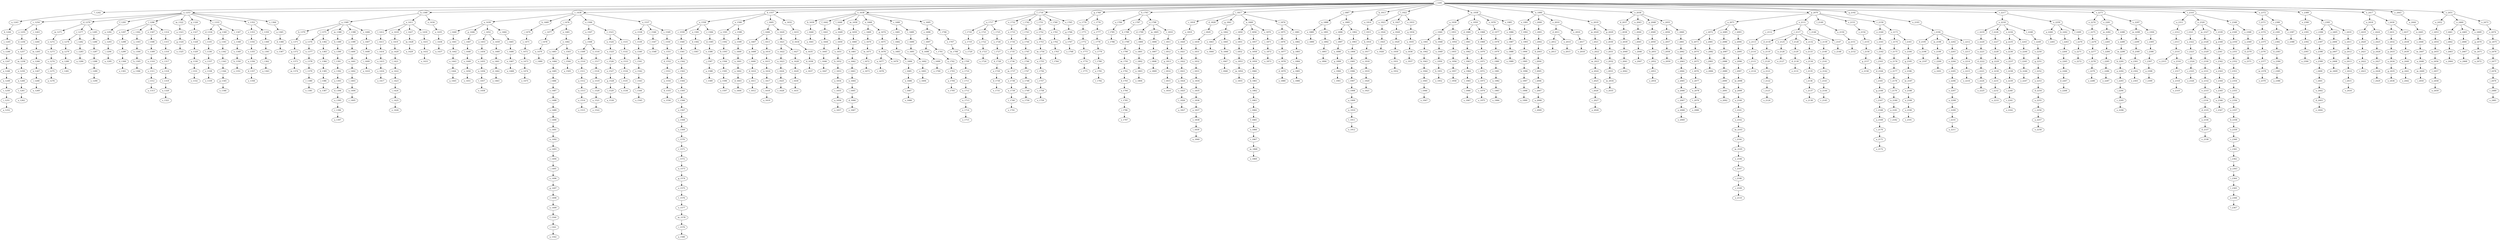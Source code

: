 digraph ArvoreGramatical {
"/_1241";
"/_1241" -> "?_1242";
	"?_1242";
	"?_1242" -> "a_1243";
		"a_1243";
		"a_1243" -> "b_1244";
			"b_1244";
			"b_1244" -> "s_1245";
				"s_1245";
				"s_1245" -> "o_1246";
					"o_1246";
					"o_1246" -> "n_1247";
						"n_1247";
						"n_1247" -> "a_1248";
							"a_1248";
							"a_1248" -> "n_1249";
								"n_1249";
								"n_1249" -> "c_1250";
									"c_1250";
									"c_1250" -> "i_1251";
										"i_1251";
										"i_1251" -> "a_1252";
											"a_1252";
"/_1241" -> "a_1253";
	"a_1253";
	"a_1253" -> "c_1254";
		"c_1254";
		"c_1254" -> "o_1255";
			"o_1255";
			"o_1255" -> "d_1256";
				"d_1256";
				"d_1256" -> "a_1257";
					"a_1257";
					"a_1257" -> "m_1258";
						"m_1258";
						"m_1258" -> "e_1259";
							"e_1259";
							"e_1259" -> "n_1260";
								"n_1260";
								"n_1260" -> "t_1261";
									"t_1261";
									"t_1261" -> "o_1262";
										"o_1262";
		"c_1254" -> "r_1263";
			"r_1263";
			"r_1263" -> "i_1264";
				"i_1264";
				"i_1264" -> "m_1265";
					"m_1265";
					"m_1265" -> "o_1266";
						"o_1266";
						"o_1266" -> "n_1267";
							"n_1267";
							"n_1267" -> "i_1268";
								"i_1268";
								"i_1268" -> "a_1269";
									"a_1269";
	"a_1253" -> "d_1270";
		"d_1270";
		"d_1270" -> "m_1271";
			"m_1271";
			"m_1271" -> "o_1272";
				"o_1272";
				"o_1272" -> "e_1273";
					"e_1273";
					"e_1273" -> "s_1274";
						"s_1274";
						"s_1274" -> "t_1275";
							"t_1275";
							"t_1275" -> "a_1276";
								"a_1276";
		"d_1270" -> "r_1277";
			"r_1277";
			"r_1277" -> "e_1278";
				"e_1278";
				"e_1278" -> "g_1279";
					"g_1279";
					"g_1279" -> "a_1280";
						"a_1280";
						"a_1280" -> "r_1281";
							"r_1281";
			"r_1277" -> "i_1282";
				"i_1282";
				"i_1282" -> "c_1283";
					"c_1283";
					"c_1283" -> "a_1284";
						"a_1284";
		"d_1270" -> "s_1285";
			"s_1285";
			"s_1285" -> "t_1286";
				"t_1286";
				"t_1286" -> "r_1287";
					"r_1287";
					"r_1287" -> "i_1288";
						"i_1288";
						"i_1288" -> "t_1289";
							"t_1289";
							"t_1289" -> "o_1290";
								"o_1290";
	"a_1253" -> "f_1291";
		"f_1291";
		"f_1291" -> "a_1292";
			"a_1292";
			"a_1292" -> "s_1293";
				"s_1293";
				"s_1293" -> "i_1294";
					"i_1294";
					"i_1294" -> "a_1295";
						"a_1295";
	"a_1253" -> "l_1296";
		"l_1296";
		"l_1296" -> "a_1297";
			"a_1297";
			"a_1297" -> "r_1298";
				"r_1298";
				"r_1298" -> "i_1299";
					"i_1299";
					"i_1299" -> "d_1300";
						"d_1300";
						"d_1300" -> "o_1301";
							"o_1301";
		"l_1296" -> "c_1302";
			"c_1302";
			"c_1302" -> "u_1303";
				"u_1303";
				"u_1303" -> "n_1304";
					"n_1304";
					"n_1304" -> "h_1305";
						"h_1305";
						"h_1305" -> "a_1306";
							"a_1306";
		"l_1296" -> "e_1307";
			"e_1307";
			"e_1307" -> "i_1308";
				"i_1308";
				"i_1308" -> "v_1309";
					"v_1309";
					"v_1309" -> "o_1310";
						"o_1310";
						"o_1310" -> "s_1311";
							"s_1311";
							"s_1311" -> "i_1312";
								"i_1312";
								"i_1312" -> "a_1313";
									"a_1313";
		"l_1296" -> "v_1314";
			"v_1314";
			"v_1314" -> "i_1315";
				"i_1315";
				"i_1315" -> "s_1316";
					"s_1316";
					"s_1316" -> "s_1317";
						"s_1317";
						"s_1317" -> "a_1318";
							"a_1318";
							"a_1318" -> "r_1319";
								"r_1319";
								"r_1319" -> "a_1320";
									"a_1320";
									"a_1320" -> "s_1321";
										"s_1321";
	"a_1253" -> "m_1322";
		"m_1322";
		"m_1322" -> "a_1323";
			"a_1323";
			"a_1323" -> "g_1324";
				"g_1324";
				"g_1324" -> "o_1325";
					"o_1325";
	"a_1253" -> "p_1326";
		"p_1326";
		"p_1326" -> "a_1327";
			"a_1327";
			"a_1327" -> "n_1328";
				"n_1328";
				"n_1328" -> "a_1329";
					"a_1329";
					"a_1329" -> "g_1330";
						"g_1330";
						"g_1330" -> "i_1331";
							"i_1331";
							"i_1331" -> "o_1332";
								"o_1332";
	"a_1253" -> "r_1333";
		"r_1333";
		"r_1333" -> "d_1334";
			"d_1334";
			"d_1334" -> "i_1335";
				"i_1335";
				"i_1335" -> "l_1336";
					"l_1336";
					"l_1336" -> "o_1337";
						"o_1337";
						"o_1337" -> "s_1338";
							"s_1338";
							"s_1338" -> "o_1339";
								"o_1339";
		"r_1333" -> "q_1340";
			"q_1340";
			"q_1340" -> "u_1341";
				"u_1341";
				"u_1341" -> "e_1342";
					"e_1342";
					"e_1342" -> "t_1343";
						"t_1343";
						"t_1343" -> "i_1344";
							"i_1344";
							"i_1344" -> "p_1345";
								"p_1345";
								"p_1345" -> "o_1346";
									"o_1346";
		"r_1333" -> "r_1347";
			"r_1347";
			"r_1347" -> "o_1348";
				"o_1348";
				"o_1348" -> "u_1349";
					"u_1349";
					"u_1349" -> "b_1350";
						"b_1350";
						"b_1350" -> "o_1351";
							"o_1351";
	"a_1253" -> "s_1352";
		"s_1352";
		"s_1352" -> "s_1353";
			"s_1353";
			"s_1353" -> "i_1354";
				"i_1354";
				"i_1354" -> "s_1355";
					"s_1355";
					"s_1355" -> "a_1356";
						"a_1356";
						"a_1356" -> "d_1357";
							"d_1357";
							"d_1357" -> "o_1358";
								"o_1358";
		"s_1352" -> "t_1359";
			"t_1359";
			"t_1359" -> "e_1360";
				"e_1360";
				"e_1360" -> "n_1361";
					"n_1361";
					"n_1361" -> "i_1362";
						"i_1362";
						"i_1362" -> "a_1363";
							"a_1363";
	"a_1253" -> "z_1364";
		"z_1364";
		"z_1364" -> "a_1365";
			"a_1365";
			"a_1365" -> "d_1366";
				"d_1366";
				"d_1366" -> "o_1367";
					"o_1367";
"/_1241" -> "b_1368";
	"b_1368";
	"b_1368" -> "a_1369";
		"a_1369";
		"a_1369" -> "b_1370";
			"b_1370";
			"b_1370" -> "u_1371";
				"u_1371";
				"u_1371" -> "g_1372";
					"g_1372";
					"g_1372" -> "e_1373";
						"e_1373";
						"e_1373" -> "m_1374";
							"m_1374";
		"a_1369" -> "l_1375";
			"l_1375";
			"l_1375" -> "a_1376";
				"a_1376";
				"a_1376" -> "u_1377";
					"u_1377";
					"u_1377" -> "s_1378";
						"s_1378";
						"s_1378" -> "t_1379";
							"t_1379";
							"t_1379" -> "r_1380";
								"r_1380";
								"r_1380" -> "e_1381";
									"e_1381";
			"l_1375" -> "b_1382";
				"b_1382";
				"b_1382" -> "u_1383";
					"u_1383";
					"u_1383" -> "r_1384";
						"r_1384";
						"r_1384" -> "d_1385";
							"d_1385";
							"d_1385" -> "i_1386";
								"i_1386";
								"i_1386" -> "a_1387";
									"a_1387";
		"a_1369" -> "m_1388";
			"m_1388";
			"m_1388" -> "b_1389";
				"b_1389";
				"b_1389" -> "a_1390";
					"a_1390";
					"a_1390" -> "l_1391";
						"l_1391";
						"l_1391" -> "e_1392";
							"e_1392";
							"e_1392" -> "a_1393";
								"a_1393";
								"a_1393" -> "d_1394";
									"d_1394";
									"d_1394" -> "u_1395";
										"u_1395";
										"u_1395" -> "r_1396";
											"r_1396";
											"r_1396" -> "a_1397";
												"a_1397";
		"a_1369" -> "r_1398";
			"r_1398";
			"r_1398" -> "a_1399";
				"a_1399";
				"a_1399" -> "f_1400";
					"f_1400";
					"f_1400" -> "u_1401";
						"u_1401";
						"u_1401" -> "s_1402";
							"s_1402";
							"s_1402" -> "t_1403";
								"t_1403";
								"t_1403" -> "a_1404";
									"a_1404";
									"a_1404" -> "r_1405";
										"r_1405";
		"a_1369" -> "z_1406";
			"z_1406";
			"z_1406" -> "o_1407";
				"o_1407";
				"o_1407" -> "f_1408";
					"f_1408";
					"f_1408" -> "i_1409";
						"i_1409";
						"i_1409" -> "a_1410";
							"a_1410";
	"b_1368" -> "e_1411";
		"e_1411";
		"e_1411" -> "l_1412";
			"l_1412";
			"l_1412" -> "i_1413";
				"i_1413";
				"i_1413" -> "c_1414";
					"c_1414";
					"c_1414" -> "o_1415";
						"o_1415";
						"o_1415" -> "s_1416";
							"s_1416";
							"s_1416" -> "o_1417";
								"o_1417";
		"e_1411" -> "n_1418";
			"n_1418";
			"n_1418" -> "e_1419";
				"e_1419";
				"e_1419" -> "p_1420";
					"p_1420";
					"p_1420" -> "l_1421";
						"l_1421";
						"l_1421" -> "a_1422";
							"a_1422";
							"a_1422" -> "c_1423";
								"c_1423";
								"c_1423" -> "i_1424";
									"i_1424";
									"i_1424" -> "t_1425";
										"t_1425";
										"t_1425" -> "o_1426";
											"o_1426";
		"e_1411" -> "r_1427";
			"r_1427";
			"r_1427" -> "m_1428";
				"m_1428";
				"m_1428" -> "a_1429";
					"a_1429";
		"e_1411" -> "s_1430";
			"s_1430";
			"s_1430" -> "u_1431";
				"u_1431";
				"u_1431" -> "g_1432";
					"g_1432";
					"g_1432" -> "o_1433";
						"o_1433";
	"b_1368" -> "o_1434";
		"o_1434";
		"o_1434" -> "u_1435";
			"u_1435";
			"u_1435" -> "c_1436";
				"c_1436";
				"c_1436" -> "a_1437";
					"a_1437";
"/_1241" -> "c_1438";
	"c_1438";
	"c_1438" -> "a_1439";
		"a_1439";
		"a_1439" -> "i_1440";
			"i_1440";
			"i_1440" -> "a_1441";
				"a_1441";
				"a_1441" -> "d_1442";
					"d_1442";
					"d_1442" -> "e_1443";
						"e_1443";
						"e_1443" -> "l_1444";
							"l_1444";
							"l_1444" -> "a_1445";
								"a_1445";
		"a_1439" -> "p_1446";
			"p_1446";
			"p_1446" -> "c_1447";
				"c_1447";
				"c_1447" -> "i_1448";
					"i_1448";
					"i_1448" -> "o_1449";
						"o_1449";
						"o_1449" -> "s_1450";
							"s_1450";
							"s_1450" -> "o_1451";
								"o_1451";
		"a_1439" -> "r_1452";
			"r_1452";
			"r_1452" -> "a_1453";
				"a_1453";
				"a_1453" -> "c_1454";
					"c_1454";
					"c_1454" -> "e_1455";
						"e_1455";
						"e_1455" -> "n_1456";
							"n_1456";
							"n_1456" -> "t_1457";
								"t_1457";
								"t_1457" -> "e_1458";
									"e_1458";
			"r_1452" -> "e_1459";
				"e_1459";
				"e_1459" -> "n_1460";
					"n_1460";
					"n_1460" -> "a_1461";
						"a_1461";
						"a_1461" -> "d_1462";
							"d_1462";
							"d_1462" -> "o_1463";
								"o_1463";
		"a_1439" -> "s_1464";
			"s_1464";
			"s_1464" -> "i_1465";
				"i_1465";
				"i_1465" -> "t_1466";
					"t_1466";
					"t_1466" -> "e_1467";
						"e_1467";
						"e_1467" -> "u_1468";
							"u_1468";
	"c_1438" -> "h_1469";
		"h_1469";
		"h_1469" -> "i_1470";
			"i_1470";
			"i_1470" -> "s_1471";
				"s_1471";
				"s_1471" -> "t_1472";
					"t_1472";
					"t_1472" -> "o_1473";
						"o_1473";
						"o_1473" -> "s_1474";
							"s_1474";
							"s_1474" -> "o_1475";
								"o_1475";
	"c_1438" -> "i_1476";
		"i_1476";
		"i_1476" -> "c_1477";
			"c_1477";
			"c_1477" -> "i_1478";
				"i_1478";
				"i_1478" -> "a_1479";
					"a_1479";
					"a_1479" -> "r_1480";
						"r_1480";
		"i_1476" -> "n_1481";
			"n_1481";
			"n_1481" -> "e_1482";
				"e_1482";
				"e_1482" -> "a_1483";
					"a_1483";
					"a_1483" -> "n_1484";
						"n_1484";
						"n_1484" -> "g_1485";
							"g_1485";
							"g_1485" -> "i_1486";
								"i_1486";
								"i_1486" -> "o_1487";
									"o_1487";
									"o_1487" -> "c_1488";
										"c_1488";
										"c_1488" -> "o_1489";
											"o_1489";
											"o_1489" -> "r_1490";
												"r_1490";
												"r_1490" -> "o_1491";
													"o_1491";
													"o_1491" -> "n_1492";
														"n_1492";
														"n_1492" -> "a_1493";
															"a_1493";
															"a_1493" -> "r_1494";
																"r_1494";
																"r_1494" -> "i_1495";
																	"i_1495";
																	"i_1495" -> "o_1496";
																		"o_1496";
																		"o_1496" -> "g_1497";
																			"g_1497";
																			"g_1497" -> "r_1498";
																				"r_1498";
																				"r_1498" -> "a_1499";
																					"a_1499";
																					"a_1499" -> "f_1500";
																						"f_1500";
																						"f_1500" -> "i_1501";
																							"i_1501";
																							"i_1501" -> "a_1502";
																								"a_1502";
				"e_1482" -> "s_1503";
					"s_1503";
					"s_1503" -> "i_1504";
						"i_1504";
						"i_1504" -> "a_1505";
							"a_1505";
	"c_1438" -> "o_1506";
		"o_1506";
		"o_1506" -> "n_1507";
			"n_1507";
			"n_1507" -> "s_1508";
				"s_1508";
				"s_1508" -> "e_1509";
					"e_1509";
					"e_1509" -> "n_1510";
						"n_1510";
						"n_1510" -> "t_1511";
							"t_1511";
							"t_1511" -> "a_1512";
								"a_1512";
								"a_1512" -> "n_1513";
									"n_1513";
									"n_1513" -> "e_1514";
										"e_1514";
										"e_1514" -> "o_1515";
											"o_1515";
				"s_1508" -> "o_1516";
					"o_1516";
					"o_1516" -> "c_1517";
						"c_1517";
						"c_1517" -> "i_1518";
							"i_1518";
							"i_1518" -> "a_1519";
								"a_1519";
								"a_1519" -> "c_1520";
									"c_1520";
									"c_1520" -> "a_1521";
										"a_1521";
										"a_1521" -> "o_1522";
											"o_1522";
		"o_1506" -> "r_1523";
			"r_1523";
			"r_1523" -> "n_1524";
				"n_1524";
				"n_1524" -> "u_1525";
					"u_1525";
					"u_1525" -> "c_1526";
						"c_1526";
						"c_1526" -> "o_1527";
							"o_1527";
							"o_1527" -> "p_1528";
								"p_1528";
								"p_1528" -> "i_1529";
									"i_1529";
									"i_1529" -> "a_1530";
										"a_1530";
			"r_1523" -> "o_1531";
				"o_1531";
				"o_1531" -> "l_1532";
					"l_1532";
					"l_1532" -> "a_1533";
						"a_1533";
						"a_1533" -> "r_1534";
							"r_1534";
							"r_1534" -> "i_1535";
								"i_1535";
								"i_1535" -> "o_1536";
									"o_1536";
	"c_1438" -> "u_1537";
		"u_1537";
		"u_1537" -> "n_1538";
			"n_1538";
			"n_1538" -> "t_1539";
				"t_1539";
				"t_1539" -> "a_1540";
					"a_1540";
					"a_1540" -> "t_1541";
						"t_1541";
						"t_1541" -> "o_1542";
							"o_1542";
							"o_1542" -> "r_1543";
								"r_1543";
								"r_1543" -> "i_1544";
									"i_1544";
									"i_1544" -> "o_1545";
										"o_1545";
		"u_1537" -> "r_1546";
			"r_1546";
			"r_1546" -> "r_1547";
				"r_1547";
				"r_1547" -> "a_1548";
					"a_1548";
		"u_1537" -> "s_1549";
			"s_1549";
			"s_1549" -> "t_1550";
				"t_1550";
				"t_1550" -> "o_1551";
					"o_1551";
					"o_1551" -> "d_1552";
						"d_1552";
						"d_1552" -> "i_1553";
							"i_1553";
							"i_1553" -> "a_1554";
								"a_1554";
								"a_1554" -> "d_1555";
									"d_1555";
									"d_1555" -> "o_1556";
										"o_1556";
"/_1241" -> "d_1557";
	"d_1557";
	"d_1557" -> "a_1558";
		"a_1558";
		"a_1558" -> "c_1559";
			"c_1559";
			"c_1559" -> "r_1560";
				"r_1560";
				"r_1560" -> "i_1561";
					"i_1561";
					"i_1561" -> "o_1562";
						"o_1562";
						"o_1562" -> "c_1563";
							"c_1563";
							"c_1563" -> "i_1564";
								"i_1564";
								"i_1564" -> "s_1565";
									"s_1565";
									"s_1565" -> "t_1566";
										"t_1566";
										"t_1566" -> "o_1567";
											"o_1567";
											"o_1567" -> "s_1568";
												"s_1568";
												"s_1568" -> "s_1569";
													"s_1569";
													"s_1569" -> "i_1570";
														"i_1570";
														"i_1570" -> "r_1571";
															"r_1571";
															"r_1571" -> "i_1572";
																"i_1572";
																"i_1572" -> "n_1573";
																	"n_1573";
																	"n_1573" -> "g_1574";
																		"g_1574";
																		"g_1574" -> "o_1575";
																			"o_1575";
																			"o_1575" -> "t_1576";
																				"t_1576";
																				"t_1576" -> "o_1577";
																					"o_1577";
																					"o_1577" -> "m_1578";
																						"m_1578";
																						"m_1578" -> "i_1579";
																							"i_1579";
																							"i_1579" -> "a_1580";
																								"a_1580";
		"a_1558" -> "n_1581";
			"n_1581";
			"n_1581" -> "d_1582";
				"d_1582";
				"d_1582" -> "i_1583";
					"i_1583";
		"a_1558" -> "r_1584";
			"r_1584";
			"r_1584" -> "d_1585";
				"d_1585";
				"d_1585" -> "e_1586";
					"e_1586";
					"e_1586" -> "j_1587";
						"j_1587";
						"j_1587" -> "a_1588";
							"a_1588";
							"a_1588" -> "r_1589";
								"r_1589";
	"d_1557" -> "e_1590";
		"e_1590";
		"e_1590" -> "a_1591";
			"a_1591";
			"a_1591" -> "l_1592";
				"l_1592";
				"l_1592" -> "b_1593";
					"b_1593";
					"b_1593" -> "a_1594";
						"a_1594";
						"a_1594" -> "c_1595";
							"c_1595";
							"c_1595" -> "a_1596";
								"a_1596";
								"a_1596" -> "o_1597";
									"o_1597";
		"e_1590" -> "s_1598";
			"s_1598";
			"s_1598" -> "a_1599";
				"a_1599";
				"a_1599" -> "s_1600";
					"s_1600";
					"s_1600" -> "n_1601";
						"n_1601";
						"n_1601" -> "a_1602";
							"a_1602";
							"a_1602" -> "d_1603";
								"d_1603";
								"d_1603" -> "o_1604";
									"o_1604";
	"d_1557" -> "i_1605";
		"i_1605";
		"i_1605" -> "l_1606";
			"l_1606";
			"l_1606" -> "a_1607";
				"a_1607";
				"a_1607" -> "p_1608";
					"p_1608";
					"p_1608" -> "i_1609";
						"i_1609";
						"i_1609" -> "d_1610";
							"d_1610";
							"d_1610" -> "a_1611";
								"a_1611";
								"a_1611" -> "r_1612";
									"r_1612";
			"l_1606" -> "i_1613";
				"i_1613";
				"i_1613" -> "g_1614";
					"g_1614";
					"g_1614" -> "e_1615";
						"e_1615";
						"e_1615" -> "n_1616";
							"n_1616";
							"n_1616" -> "c_1617";
								"c_1617";
								"c_1617" -> "i_1618";
									"i_1618";
									"i_1618" -> "a_1619";
										"a_1619";
		"i_1605" -> "s_1620";
			"s_1620";
			"s_1620" -> "s_1621";
				"s_1621";
				"s_1621" -> "e_1622";
					"e_1622";
					"e_1622" -> "n_1623";
						"n_1623";
						"n_1623" -> "t_1624";
							"t_1624";
							"t_1624" -> "i_1625";
								"i_1625";
								"i_1625" -> "r_1626";
									"r_1626";
				"s_1621" -> "i_1627";
					"i_1627";
					"i_1627" -> "n_1628";
						"n_1628";
						"n_1628" -> "t_1629";
							"t_1629";
							"t_1629" -> "i_1630";
								"i_1630";
								"i_1630" -> "r_1631";
									"r_1631";
	"d_1557" -> "u_1632";
		"u_1632";
		"u_1632" -> "i_1633";
			"i_1633";
			"i_1633" -> "d_1634";
				"d_1634";
				"d_1634" -> "a_1635";
					"a_1635";
					"a_1635" -> "d_1636";
						"d_1636";
						"d_1636" -> "e_1637";
							"e_1637";
"/_1241" -> "e_1638";
	"e_1638";
	"e_1638" -> "b_1639";
		"b_1639";
		"b_1639" -> "i_1640";
			"i_1640";
			"i_1640" -> "a_1641";
				"a_1641";
	"e_1638" -> "f_1642";
		"f_1642";
		"f_1642" -> "l_1643";
			"l_1643";
			"l_1643" -> "u_1644";
				"u_1644";
				"u_1644" -> "v_1645";
					"v_1645";
					"v_1645" -> "i_1646";
						"i_1646";
						"i_1646" -> "o_1647";
							"o_1647";
	"e_1638" -> "l_1648";
		"l_1648";
		"l_1648" -> "u_1649";
			"u_1649";
			"u_1649" -> "c_1650";
				"c_1650";
				"c_1650" -> "u_1651";
					"u_1651";
					"u_1651" -> "b_1652";
						"b_1652";
						"b_1652" -> "r_1653";
							"r_1653";
							"r_1653" -> "a_1654";
								"a_1654";
								"a_1654" -> "c_1655";
									"c_1655";
									"c_1655" -> "a_1656";
										"a_1656";
										"a_1656" -> "o_1657";
											"o_1657";
	"e_1638" -> "m_1658";
		"m_1658";
		"m_1658" -> "p_1659";
			"p_1659";
			"p_1659" -> "e_1660";
				"e_1660";
				"e_1660" -> "d_1661";
					"d_1661";
					"d_1661" -> "e_1662";
						"e_1662";
						"e_1662" -> "r_1663";
							"r_1663";
							"r_1663" -> "n_1664";
								"n_1664";
								"n_1664" -> "i_1665";
									"i_1665";
									"i_1665" -> "d_1666";
										"d_1666";
										"d_1666" -> "o_1667";
											"o_1667";
	"e_1638" -> "n_1668";
		"n_1668";
		"n_1668" -> "c_1669";
			"c_1669";
			"c_1669" -> "o_1670";
				"o_1670";
				"o_1670" -> "m_1671";
					"m_1671";
					"m_1671" -> "i_1672";
						"i_1672";
						"i_1672" -> "o_1673";
							"o_1673";
		"n_1668" -> "g_1674";
			"g_1674";
			"g_1674" -> "o_1675";
				"o_1675";
				"o_1675" -> "d_1676";
					"d_1676";
					"d_1676" -> "a_1677";
						"a_1677";
						"a_1677" -> "r_1678";
							"r_1678";
					"d_1676" -> "o_1679";
						"o_1679";
	"e_1638" -> "s_1680";
		"s_1680";
		"s_1680" -> "c_1681";
			"c_1681";
			"c_1681" -> "r_1682";
				"r_1682";
				"r_1682" -> "u_1683";
					"u_1683";
					"u_1683" -> "t_1684";
						"t_1684";
						"t_1684" -> "i_1685";
							"i_1685";
							"i_1685" -> "n_1686";
								"n_1686";
								"n_1686" -> "i_1687";
									"i_1687";
									"i_1687" -> "o_1688";
										"o_1688";
		"s_1680" -> "t_1689";
			"t_1689";
			"t_1689" -> "r_1690";
				"r_1690";
				"r_1690" -> "e_1691";
					"e_1691";
					"e_1691" -> "n_1692";
						"n_1692";
						"n_1692" -> "u_1693";
							"u_1693";
							"u_1693" -> "o_1694";
								"o_1694";
	"e_1638" -> "x_1695";
		"x_1695";
		"x_1695" -> "o_1696";
			"o_1696";
			"o_1696" -> "r_1697";
				"r_1697";
				"r_1697" -> "d_1698";
					"d_1698";
					"d_1698" -> "i_1699";
						"i_1699";
						"i_1699" -> "o_1700";
							"o_1700";
				"r_1697" -> "t_1701";
					"t_1701";
					"t_1701" -> "a_1702";
						"a_1702";
						"a_1702" -> "c_1703";
							"c_1703";
							"c_1703" -> "a_1704";
								"a_1704";
								"a_1704" -> "o_1705";
									"o_1705";
		"x_1695" -> "t_1706";
			"t_1706";
			"t_1706" -> "e_1707";
				"e_1707";
				"e_1707" -> "m_1708";
					"m_1708";
					"m_1708" -> "p_1709";
						"p_1709";
						"p_1709" -> "o_1710";
							"o_1710";
							"o_1710" -> "r_1711";
								"r_1711";
								"r_1711" -> "a_1712";
									"a_1712";
									"a_1712" -> "n_1713";
										"n_1713";
										"n_1713" -> "e_1714";
											"e_1714";
											"e_1714" -> "o_1715";
												"o_1715";
"/_1241" -> "f_1716";
	"f_1716";
	"f_1716" -> "a_1717";
		"a_1717";
		"a_1717" -> "l_1718";
			"l_1718";
			"l_1718" -> "a_1719";
				"a_1719";
				"a_1719" -> "z_1720";
					"z_1720";
		"a_1717" -> "n_1721";
			"n_1721";
			"n_1721" -> "a_1722";
				"a_1722";
				"a_1722" -> "d_1723";
					"d_1723";
					"d_1723" -> "o_1724";
						"o_1724";
		"a_1717" -> "t_1725";
			"t_1725";
			"t_1725" -> "u_1726";
				"u_1726";
				"u_1726" -> "i_1727";
					"i_1727";
					"i_1727" -> "d_1728";
						"d_1728";
						"d_1728" -> "a_1729";
							"a_1729";
							"a_1729" -> "d_1730";
								"d_1730";
								"d_1730" -> "e_1731";
									"e_1731";
	"f_1716" -> "e_1732";
		"e_1732";
		"e_1732" -> "n_1733";
			"n_1733";
			"n_1733" -> "e_1734";
				"e_1734";
				"e_1734" -> "c_1735";
					"c_1735";
					"c_1735" -> "i_1736";
						"i_1736";
						"i_1736" -> "m_1737";
							"m_1737";
							"m_1737" -> "e_1738";
								"e_1738";
								"e_1738" -> "n_1739";
									"n_1739";
									"n_1739" -> "t_1740";
										"t_1740";
										"t_1740" -> "o_1741";
											"o_1741";
	"f_1716" -> "i_1742";
		"i_1742";
		"i_1742" -> "l_1743";
			"l_1743";
			"l_1743" -> "a_1744";
				"a_1744";
				"a_1744" -> "u_1745";
					"u_1745";
					"u_1745" -> "c_1746";
						"c_1746";
						"c_1746" -> "i_1747";
							"i_1747";
							"i_1747" -> "o_1748";
								"o_1748";
								"o_1748" -> "s_1749";
									"s_1749";
									"s_1749" -> "o_1750";
										"o_1750";
	"f_1716" -> "l_1751";
		"l_1751";
		"l_1751" -> "e_1752";
			"e_1752";
			"e_1752" -> "u_1753";
				"u_1753";
				"u_1753" -> "m_1754";
					"m_1754";
					"m_1754" -> "a_1755";
						"a_1755";
						"a_1755" -> "t_1756";
							"t_1756";
							"t_1756" -> "i_1757";
								"i_1757";
								"i_1757" -> "c_1758";
									"c_1758";
									"c_1758" -> "o_1759";
										"o_1759";
	"f_1716" -> "r_1760";
		"r_1760";
		"r_1760" -> "u_1761";
			"u_1761";
			"u_1761" -> "g_1762";
				"g_1762";
				"g_1762" -> "a_1763";
					"a_1763";
					"a_1763" -> "l_1764";
						"l_1764";
	"f_1716" -> "u_1765";
		"u_1765";
		"u_1765" -> "g_1766";
			"g_1766";
			"g_1766" -> "a_1767";
				"a_1767";
				"a_1767" -> "z_1768";
					"z_1768";
"/_1241" -> "g_1769";
	"g_1769";
	"g_1769" -> "o_1770";
		"o_1770";
		"o_1770" -> "r_1771";
			"r_1771";
			"r_1771" -> "j_1772";
				"j_1772";
				"j_1772" -> "e_1773";
					"e_1773";
					"e_1773" -> "a_1774";
						"a_1774";
						"a_1774" -> "r_1775";
							"r_1775";
	"g_1769" -> "r_1776";
		"r_1776";
		"r_1776" -> "a_1777";
			"a_1777";
			"a_1777" -> "c_1778";
				"c_1778";
				"c_1778" -> "o_1779";
					"o_1779";
					"o_1779" -> "l_1780";
						"l_1780";
						"l_1780" -> "a_1781";
							"a_1781";
							"a_1781" -> "r_1782";
								"r_1782";
"/_1241" -> "h_1783";
	"h_1783";
	"h_1783" -> "a_1784";
		"a_1784";
		"a_1784" -> "l_1785";
			"l_1785";
			"l_1785" -> "o_1786";
				"o_1786";
	"h_1783" -> "e_1787";
		"e_1787";
		"e_1787" -> "b_1788";
			"b_1788";
			"b_1788" -> "d_1789";
				"d_1789";
				"d_1789" -> "o_1790";
					"o_1790";
					"o_1790" -> "m_1791";
						"m_1791";
						"m_1791" -> "a_1792";
							"a_1792";
							"a_1792" -> "d_1793";
								"d_1793";
								"d_1793" -> "a_1794";
									"a_1794";
									"a_1794" -> "r_1795";
										"r_1795";
										"r_1795" -> "i_1796";
											"i_1796";
											"i_1796" -> "o_1797";
												"o_1797";
	"h_1783" -> "o_1798";
		"o_1798";
		"o_1798" -> "d_1799";
			"d_1799";
			"d_1799" -> "i_1800";
				"i_1800";
				"i_1800" -> "e_1801";
					"e_1801";
					"e_1801" -> "r_1802";
						"r_1802";
						"r_1802" -> "n_1803";
							"n_1803";
							"n_1803" -> "o_1804";
								"o_1804";
		"o_1798" -> "m_1805";
			"m_1805";
			"m_1805" -> "i_1806";
				"i_1806";
				"i_1806" -> "z_1807";
					"z_1807";
					"z_1807" -> "i_1808";
						"i_1808";
						"i_1808" -> "o_1809";
							"o_1809";
		"o_1798" -> "r_1810";
			"r_1810";
			"r_1810" -> "r_1811";
				"r_1811";
				"r_1811" -> "i_1812";
					"i_1812";
					"i_1812" -> "p_1813";
						"p_1813";
						"p_1813" -> "i_1814";
							"i_1814";
							"i_1814" -> "l_1815";
								"l_1815";
								"l_1815" -> "o_1816";
									"o_1816";
"/_1241" -> "i_1817";
	"i_1817";
	"i_1817" -> "c_1818";
		"c_1818";
		"c_1818" -> "o_1819";
			"o_1819";
			"o_1819" -> "n_1820";
				"n_1820";
				"n_1820" -> "o_1821";
					"o_1821";
					"o_1821" -> "c_1822";
						"c_1822";
						"c_1822" -> "l_1823";
							"l_1823";
							"l_1823" -> "a_1824";
								"a_1824";
								"a_1824" -> "s_1825";
									"s_1825";
									"s_1825" -> "t_1826";
										"t_1826";
										"t_1826" -> "a_1827";
											"a_1827";
	"i_1817" -> "d_1828";
		"d_1828";
		"d_1828" -> "i_1829";
			"i_1829";
			"i_1829" -> "o_1830";
				"o_1830";
				"o_1830" -> "s_1831";
					"s_1831";
					"s_1831" -> "s_1832";
						"s_1832";
						"s_1832" -> "i_1833";
							"i_1833";
							"i_1833" -> "n_1834";
								"n_1834";
								"n_1834" -> "c_1835";
									"c_1835";
									"c_1835" -> "r_1836";
										"r_1836";
										"r_1836" -> "a_1837";
											"a_1837";
											"a_1837" -> "s_1838";
												"s_1838";
												"s_1838" -> "i_1839";
													"i_1839";
													"i_1839" -> "a_1840";
														"a_1840";
	"i_1817" -> "g_1841";
		"g_1841";
		"g_1841" -> "n_1842";
			"n_1842";
			"n_1842" -> "e_1843";
				"e_1843";
				"e_1843" -> "o_1844";
					"o_1844";
			"n_1842" -> "o_1845";
				"o_1845";
				"o_1845" -> "b_1846";
					"b_1846";
					"b_1846" -> "i_1847";
						"i_1847";
						"i_1847" -> "l_1848";
							"l_1848";
	"i_1817" -> "n_1849";
		"n_1849";
		"n_1849" -> "c_1850";
			"c_1850";
			"c_1850" -> "o_1851";
				"o_1851";
				"o_1851" -> "l_1852";
					"l_1852";
					"l_1852" -> "u_1853";
						"u_1853";
						"u_1853" -> "m_1854";
							"m_1854";
							"m_1854" -> "e_1855";
								"e_1855";
		"n_1849" -> "f_1856";
			"f_1856";
			"f_1856" -> "u_1857";
				"u_1857";
				"u_1857" -> "n_1858";
					"n_1858";
					"n_1858" -> "d_1859";
						"d_1859";
						"d_1859" -> "i_1860";
							"i_1860";
							"i_1860" -> "b_1861";
								"b_1861";
								"b_1861" -> "u_1862";
									"u_1862";
									"u_1862" -> "l_1863";
										"l_1863";
										"l_1863" -> "i_1864";
											"i_1864";
											"i_1864" -> "f_1865";
												"f_1865";
												"f_1865" -> "o_1866";
													"o_1866";
													"o_1866" -> "r_1867";
														"r_1867";
														"r_1867" -> "m_1868";
															"m_1868";
															"m_1868" -> "e_1869";
																"e_1869";
		"n_1849" -> "o_1870";
			"o_1870";
			"o_1870" -> "c_1871";
				"c_1871";
				"c_1871" -> "u_1872";
					"u_1872";
					"u_1872" -> "o_1873";
						"o_1873";
	"i_1817" -> "r_1874";
		"r_1874";
		"r_1874" -> "a_1875";
			"a_1875";
			"a_1875" -> "c_1876";
				"c_1876";
				"c_1876" -> "u_1877";
					"u_1877";
					"u_1877" -> "n_1878";
						"n_1878";
						"n_1878" -> "d_1879";
							"d_1879";
							"d_1879" -> "o_1880";
								"o_1880";
		"r_1874" -> "r_1881";
			"r_1881";
			"r_1881" -> "u_1882";
				"u_1882";
				"u_1882" -> "p_1883";
					"p_1883";
					"p_1883" -> "c_1884";
						"c_1884";
						"c_1884" -> "a_1885";
							"a_1885";
							"a_1885" -> "o_1886";
								"o_1886";
"/_1241" -> "j_1887";
	"j_1887";
	"j_1887" -> "a_1888";
		"a_1888";
		"a_1888" -> "e_1889";
			"e_1889";
			"e_1889" -> "z_1890";
				"z_1890";
		"a_1888" -> "n_1891";
			"n_1891";
			"n_1891" -> "o_1892";
				"o_1892";
				"o_1892" -> "t_1893";
					"t_1893";
					"t_1893" -> "a_1894";
						"a_1894";
	"j_1887" -> "u_1895";
		"u_1895";
		"u_1895" -> "s_1896";
			"s_1896";
			"s_1896" -> "t_1897";
				"t_1897";
				"t_1897" -> "a_1898";
					"a_1898";
					"a_1898" -> "p_1899";
						"p_1899";
						"p_1899" -> "o_1900";
							"o_1900";
							"o_1900" -> "r_1901";
								"r_1901";
		"u_1895" -> "v_1902";
			"v_1902";
			"v_1902" -> "e_1903";
				"e_1903";
				"e_1903" -> "n_1904";
					"n_1904";
					"n_1904" -> "i_1905";
						"i_1905";
						"i_1905" -> "l_1906";
							"l_1906";
							"l_1906" -> "i_1907";
								"i_1907";
								"i_1907" -> "z_1908";
									"z_1908";
									"z_1908" -> "a_1909";
										"a_1909";
										"a_1909" -> "n_1910";
											"n_1910";
											"n_1910" -> "t_1911";
												"t_1911";
												"t_1911" -> "e_1912";
													"e_1912";
"/_1241" -> "k_1913";
	"k_1913";
	"k_1913" -> "a_1914";
		"a_1914";
		"a_1914" -> "f_1915";
			"f_1915";
			"f_1915" -> "k_1916";
				"k_1916";
				"k_1916" -> "a_1917";
					"a_1917";
					"a_1917" -> "e_1918";
						"e_1918";
						"e_1918" -> "s_1919";
							"s_1919";
							"s_1919" -> "c_1920";
								"c_1920";
								"c_1920" -> "o_1921";
									"o_1921";
"/_1241" -> "l_1922";
	"l_1922";
	"l_1922" -> "a_1923";
		"a_1923";
		"a_1923" -> "u_1924";
			"u_1924";
			"u_1924" -> "t_1925";
				"t_1925";
				"t_1925" -> "o_1926";
					"o_1926";
	"l_1922" -> "h_1927";
		"h_1927";
		"h_1927" -> "a_1928";
			"a_1928";
			"a_1928" -> "n_1929";
				"n_1929";
				"n_1929" -> "e_1930";
					"e_1930";
					"e_1930" -> "z_1931";
						"z_1931";
						"z_1931" -> "a_1932";
							"a_1932";
	"l_1922" -> "o_1933";
		"o_1933";
		"o_1933" -> "q_1934";
			"q_1934";
			"q_1934" -> "u_1935";
				"u_1935";
				"u_1935" -> "a_1936";
					"a_1936";
					"a_1936" -> "z_1937";
						"z_1937";
"/_1241" -> "m_1938";
	"m_1938";
	"m_1938" -> "a_1939";
		"a_1939";
		"a_1939" -> "c_1940";
			"c_1940";
			"c_1940" -> "a_1941";
				"a_1941";
				"a_1941" -> "m_1942";
					"m_1942";
					"m_1942" -> "b_1943";
						"b_1943";
						"b_1943" -> "u_1944";
							"u_1944";
							"u_1944" -> "z_1945";
								"z_1945";
								"z_1945" -> "i_1946";
									"i_1946";
									"i_1946" -> "o_1947";
										"o_1947";
			"c_1940" -> "h_1948";
				"h_1948";
				"h_1948" -> "u_1949";
					"u_1949";
					"u_1949" -> "c_1950";
						"c_1950";
						"c_1950" -> "h_1951";
							"h_1951";
							"h_1951" -> "o_1952";
								"o_1952";
		"a_1939" -> "l_1953";
			"l_1953";
			"l_1953" -> "s_1954";
				"s_1954";
				"s_1954" -> "i_1955";
					"i_1955";
					"i_1955" -> "n_1956";
						"n_1956";
						"n_1956" -> "a_1957";
							"a_1957";
							"a_1957" -> "r_1958";
								"r_1958";
	"m_1938" -> "e_1959";
		"e_1959";
		"e_1959" -> "d_1960";
			"d_1960";
			"d_1960" -> "i_1961";
				"i_1961";
				"i_1961" -> "a_1962";
					"a_1962";
					"a_1962" -> "t_1963";
						"t_1963";
						"t_1963" -> "a_1964";
							"a_1964";
							"a_1964" -> "r_1965";
								"r_1965";
								"r_1965" -> "i_1966";
									"i_1966";
									"i_1966" -> "o_1967";
										"o_1967";
		"e_1959" -> "n_1968";
			"n_1968";
			"n_1968" -> "d_1969";
				"d_1969";
				"d_1969" -> "a_1970";
					"a_1970";
					"a_1970" -> "c_1971";
						"c_1971";
						"c_1971" -> "i_1972";
							"i_1972";
							"i_1972" -> "o_1973";
								"o_1973";
								"o_1973" -> "s_1974";
									"s_1974";
									"s_1974" -> "o_1975";
										"o_1975";
	"m_1938" -> "o_1976";
		"o_1976";
		"o_1976" -> "d_1977";
			"d_1977";
			"d_1977" -> "o_1978";
				"o_1978";
				"o_1978" -> "r_1979";
					"r_1979";
					"r_1979" -> "r_1980";
						"r_1980";
						"r_1980" -> "e_1981";
							"e_1981";
							"e_1981" -> "n_1982";
								"n_1982";
								"n_1982" -> "t_1983";
									"t_1983";
									"t_1983" -> "o_1984";
										"o_1984";
	"m_1938" -> "u_1985";
		"u_1985";
		"u_1985" -> "x_1986";
			"x_1986";
			"x_1986" -> "o_1987";
				"o_1987";
				"o_1987" -> "x_1988";
					"x_1988";
					"x_1988" -> "o_1989";
						"o_1989";
"/_1241" -> "n_1990";
	"n_1990";
	"n_1990" -> "e_1991";
		"e_1991";
		"e_1991" -> "f_1992";
			"f_1992";
			"f_1992" -> "e_1993";
				"e_1993";
				"e_1993" -> "l_1994";
					"l_1994";
					"l_1994" -> "i_1995";
						"i_1995";
						"i_1995" -> "b_1996";
							"b_1996";
							"b_1996" -> "a_1997";
								"a_1997";
								"a_1997" -> "t_1998";
									"t_1998";
									"t_1998" -> "a_1999";
										"a_1999";
	"n_1990" -> "i_2000";
		"i_2000";
		"i_2000" -> "t_2001";
			"t_2001";
			"t_2001" -> "i_2002";
				"i_2002";
				"i_2002" -> "d_2003";
					"d_2003";
					"d_2003" -> "i_2004";
						"i_2004";
						"i_2004" -> "f_2005";
							"f_2005";
							"f_2005" -> "i_2006";
								"i_2006";
								"i_2006" -> "c_2007";
									"c_2007";
									"c_2007" -> "a_2008";
										"a_2008";
										"a_2008" -> "r_2009";
											"r_2009";
	"n_1990" -> "o_2010";
		"o_2010";
		"o_2010" -> "d_2011";
			"d_2011";
			"d_2011" -> "o_2012";
				"o_2012";
				"o_2012" -> "a_2013";
					"a_2013";
			"d_2011" -> "u_2014";
				"u_2014";
				"u_2014" -> "a_2015";
					"a_2015";
		"o_2010" -> "x_2016";
			"x_2016";
			"x_2016" -> "i_2017";
				"i_2017";
				"i_2017" -> "o_2018";
					"o_2018";
	"n_1990" -> "u_2019";
		"u_2019";
		"u_2019" -> "m_2020";
			"m_2020";
			"m_2020" -> "i_2021";
				"i_2021";
				"i_2021" -> "s_2022";
					"s_2022";
					"s_2022" -> "m_2023";
						"m_2023";
						"m_2023" -> "a_2024";
							"a_2024";
							"a_2024" -> "t_2025";
								"t_2025";
								"t_2025" -> "i_2026";
									"i_2026";
									"i_2026" -> "c_2027";
										"c_2027";
										"c_2027" -> "a_2028";
											"a_2028";
		"u_2019" -> "p_2029";
			"p_2029";
			"p_2029" -> "e_2030";
				"e_2030";
				"e_2030" -> "r_2031";
					"r_2031";
					"r_2031" -> "r_2032";
						"r_2032";
						"r_2032" -> "i_2033";
							"i_2033";
							"i_2033" -> "m_2034";
								"m_2034";
								"m_2034" -> "o_2035";
									"o_2035";
"/_1241" -> "o_2036";
	"o_2036";
	"o_2036" -> "d_2037";
		"d_2037";
		"d_2037" -> "i_2038";
			"i_2038";
			"i_2038" -> "e_2039";
				"e_2039";
				"e_2039" -> "n_2040";
					"n_2040";
					"n_2040" -> "t_2041";
						"t_2041";
						"t_2041" -> "o_2042";
							"o_2042";
	"o_2036" -> "n_2043";
		"n_2043";
		"n_2043" -> "t_2044";
			"t_2044";
			"t_2044" -> "i_2045";
				"i_2045";
				"i_2045" -> "c_2046";
					"c_2046";
					"c_2046" -> "o_2047";
						"o_2047";
	"o_2036" -> "p_2048";
		"p_2048";
		"p_2048" -> "r_2049";
			"r_2049";
			"r_2049" -> "o_2050";
				"o_2050";
				"o_2050" -> "b_2051";
					"b_2051";
					"b_2051" -> "r_2052";
						"r_2052";
						"r_2052" -> "i_2053";
							"i_2053";
							"i_2053" -> "o_2054";
								"o_2054";
	"o_2036" -> "s_2055";
		"s_2055";
		"s_2055" -> "c_2056";
			"c_2056";
			"c_2056" -> "u_2057";
				"u_2057";
				"u_2057" -> "l_2058";
					"l_2058";
					"l_2058" -> "o_2059";
						"o_2059";
		"s_2055" -> "t_2060";
			"t_2060";
			"t_2060" -> "r_2061";
				"r_2061";
				"r_2061" -> "a_2062";
					"a_2062";
					"a_2062" -> "c_2063";
						"c_2063";
						"c_2063" -> "i_2064";
							"i_2064";
							"i_2064" -> "z_2065";
								"z_2065";
								"z_2065" -> "a_2066";
									"a_2066";
									"a_2066" -> "c_2067";
										"c_2067";
										"c_2067" -> "a_2068";
											"a_2068";
											"a_2068" -> "o_2069";
												"o_2069";
"/_1241" -> "p_2070";
	"p_2070";
	"p_2070" -> "a_2071";
		"a_2071";
		"a_2071" -> "c_2072";
			"c_2072";
			"c_2072" -> "h_2073";
				"h_2073";
				"h_2073" -> "o_2074";
					"o_2074";
					"o_2074" -> "r_2075";
						"r_2075";
						"r_2075" -> "r_2076";
							"r_2076";
							"r_2076" -> "e_2077";
								"e_2077";
								"e_2077" -> "n_2078";
									"n_2078";
									"n_2078" -> "t_2079";
										"t_2079";
										"t_2079" -> "o_2080";
											"o_2080";
			"c_2072" -> "o_2081";
				"o_2081";
				"o_2081" -> "v_2082";
					"v_2082";
					"v_2082" -> "i_2083";
						"i_2083";
						"i_2083" -> "o_2084";
							"o_2084";
		"a_2071" -> "n_2085";
			"n_2085";
			"n_2085" -> "e_2086";
				"e_2086";
				"e_2086" -> "g_2087";
					"g_2087";
					"g_2087" -> "i_2088";
						"i_2088";
						"i_2088" -> "r_2089";
							"r_2089";
							"r_2089" -> "i_2090";
								"i_2090";
								"i_2090" -> "c_2091";
									"c_2091";
									"c_2091" -> "o_2092";
										"o_2092";
		"a_2071" -> "r_2093";
			"r_2093";
			"r_2093" -> "a_2094";
				"a_2094";
				"a_2094" -> "s_2095";
					"s_2095";
					"s_2095" -> "s_2096";
						"s_2096";
						"s_2096" -> "i_2097";
							"i_2097";
							"i_2097" -> "m_2098";
								"m_2098";
								"m_2098" -> "p_2099";
									"p_2099";
									"p_2099" -> "a_2100";
										"a_2100";
										"a_2100" -> "t_2101";
											"t_2101";
											"t_2101" -> "o_2102";
												"o_2102";
												"o_2102" -> "m_2103";
													"m_2103";
													"m_2103" -> "i_2104";
														"i_2104";
														"i_2104" -> "m_2105";
															"m_2105";
															"m_2105" -> "e_2106";
																"e_2106";
																"e_2106" -> "t_2107";
																	"t_2107";
																	"t_2107" -> "i_2108";
																		"i_2108";
																		"i_2108" -> "c_2109";
																			"c_2109";
																			"c_2109" -> "o_2110";
																				"o_2110";
	"p_2070" -> "e_2111";
		"e_2111";
		"e_2111" -> "c_2112";
			"c_2112";
			"c_2112" -> "u_2113";
				"u_2113";
				"u_2113" -> "l_2114";
					"l_2114";
					"l_2114" -> "i_2115";
						"i_2115";
						"i_2115" -> "o_2116";
							"o_2116";
		"e_2111" -> "r_2117";
			"r_2117";
			"r_2117" -> "d_2118";
				"d_2118";
				"d_2118" -> "u_2119";
					"u_2119";
					"u_2119" -> "l_2120";
						"l_2120";
						"l_2120" -> "a_2121";
							"a_2121";
							"a_2121" -> "r_2122";
								"r_2122";
								"r_2122" -> "i_2123";
									"i_2123";
									"i_2123" -> "o_2124";
										"o_2124";
			"r_2117" -> "e_2125";
				"e_2125";
				"e_2125" -> "n_2126";
					"n_2126";
					"n_2126" -> "e_2127";
						"e_2127";
			"r_2117" -> "f_2128";
				"f_2128";
				"f_2128" -> "i_2129";
					"i_2129";
					"i_2129" -> "d_2130";
						"d_2130";
						"d_2130" -> "o_2131";
							"o_2131";
			"r_2117" -> "n_2132";
				"n_2132";
				"n_2132" -> "o_2133";
					"o_2133";
					"o_2133" -> "s_2134";
						"s_2134";
						"s_2134" -> "t_2135";
							"t_2135";
							"t_2135" -> "i_2136";
								"i_2136";
								"i_2136" -> "c_2137";
									"c_2137";
									"c_2137" -> "o_2138";
										"o_2138";
			"r_2117" -> "s_2139";
				"s_2139";
				"s_2139" -> "c_2140";
					"c_2140";
					"c_2140" -> "r_2141";
						"r_2141";
						"r_2141" -> "u_2142";
							"u_2142";
							"u_2142" -> "t_2143";
								"t_2143";
								"t_2143" -> "a_2144";
									"a_2144";
									"a_2144" -> "r_2145";
										"r_2145";
		"e_2111" -> "t_2146";
			"t_2146";
			"t_2146" -> "i_2147";
				"i_2147";
				"i_2147" -> "z_2148";
					"z_2148";
	"p_2070" -> "l_2149";
		"l_2149";
		"l_2149" -> "a_2150";
			"a_2150";
			"a_2150" -> "g_2151";
				"g_2151";
				"g_2151" -> "a_2152";
					"a_2152";
	"p_2070" -> "o_2153";
		"o_2153";
		"o_2153" -> "s_2154";
			"s_2154";
			"s_2154" -> "t_2155";
				"t_2155";
				"t_2155" -> "i_2156";
					"i_2156";
					"i_2156" -> "g_2157";
						"g_2157";
						"g_2157" -> "o_2158";
							"o_2158";
	"p_2070" -> "r_2159";
		"r_2159";
		"r_2159" -> "e_2160";
			"e_2160";
			"e_2160" -> "s_2161";
				"s_2161";
				"s_2161" -> "t_2162";
					"t_2162";
					"t_2162" -> "i_2163";
						"i_2163";
						"i_2163" -> "d_2164";
							"d_2164";
							"d_2164" -> "i_2165";
								"i_2165";
								"i_2165" -> "g_2166";
									"g_2166";
									"g_2166" -> "i_2167";
										"i_2167";
										"i_2167" -> "t_2168";
											"t_2168";
											"t_2168" -> "a_2169";
												"a_2169";
												"a_2169" -> "c_2170";
													"c_2170";
													"c_2170" -> "a_2171";
														"a_2171";
														"a_2171" -> "o_2172";
															"o_2172";
		"r_2159" -> "o_2173";
			"o_2173";
			"o_2173" -> "c_2174";
				"c_2174";
				"c_2174" -> "r_2175";
					"r_2175";
					"r_2175" -> "a_2176";
						"a_2176";
						"a_2176" -> "s_2177";
							"s_2177";
							"s_2177" -> "t_2178";
								"t_2178";
								"t_2178" -> "i_2179";
									"i_2179";
									"i_2179" -> "n_2180";
										"n_2180";
										"n_2180" -> "a_2181";
											"a_2181";
											"a_2181" -> "r_2182";
												"r_2182";
			"o_2173" -> "l_2183";
				"l_2183";
				"l_2183" -> "e_2184";
					"e_2184";
					"e_2184" -> "g_2185";
						"g_2185";
						"g_2185" -> "o_2186";
							"o_2186";
							"o_2186" -> "m_2187";
								"m_2187";
								"m_2187" -> "e_2188";
									"e_2188";
									"e_2188" -> "n_2189";
										"n_2189";
										"n_2189" -> "o_2190";
											"o_2190";
											"o_2190" -> "s_2191";
												"s_2191";
"/_1241" -> "q_2192";
	"q_2192";
	"q_2192" -> "u_2193";
		"u_2193";
		"u_2193" -> "i_2194";
			"i_2194";
			"i_2194" -> "d_2195";
				"d_2195";
				"d_2195" -> "a_2196";
					"a_2196";
					"a_2196" -> "m_2197";
						"m_2197";
			"i_2194" -> "m_2198";
				"m_2198";
				"m_2198" -> "e_2199";
					"e_2199";
					"e_2199" -> "r_2200";
						"r_2200";
						"r_2200" -> "a_2201";
							"a_2201";
			"i_2194" -> "n_2202";
				"n_2202";
				"n_2202" -> "t_2203";
					"t_2203";
					"t_2203" -> "e_2204";
						"e_2204";
						"e_2204" -> "s_2205";
							"s_2205";
							"s_2205" -> "s_2206";
								"s_2206";
								"s_2206" -> "e_2207";
									"e_2207";
									"e_2207" -> "n_2208";
										"n_2208";
										"n_2208" -> "c_2209";
											"c_2209";
											"c_2209" -> "i_2210";
												"i_2210";
												"i_2210" -> "a_2211";
													"a_2211";
			"i_2194" -> "s_2212";
				"s_2212";
				"s_2212" -> "t_2213";
					"t_2213";
					"t_2213" -> "o_2214";
						"o_2214";
						"o_2214" -> "s_2215";
							"s_2215";
							"s_2215" -> "o_2216";
								"o_2216";
"/_1241" -> "r_2217";
	"r_2217";
	"r_2217" -> "e_2218";
		"e_2218";
		"e_2218" -> "c_2219";
			"c_2219";
			"c_2219" -> "o_2220";
				"o_2220";
				"o_2220" -> "n_2221";
					"n_2221";
					"n_2221" -> "d_2222";
						"d_2222";
						"d_2222" -> "i_2223";
							"i_2223";
							"i_2223" -> "t_2224";
								"t_2224";
								"t_2224" -> "o_2225";
									"o_2225";
		"e_2218" -> "f_2226";
			"f_2226";
			"f_2226" -> "r_2227";
				"r_2227";
				"r_2227" -> "i_2228";
					"i_2228";
					"i_2228" -> "g_2229";
						"g_2229";
						"g_2229" -> "e_2230";
							"e_2230";
							"e_2230" -> "r_2231";
								"r_2231";
								"r_2231" -> "i_2232";
									"i_2232";
									"i_2232" -> "o_2233";
										"o_2233";
		"e_2218" -> "s_2234";
			"s_2234";
			"s_2234" -> "p_2235";
				"p_2235";
				"p_2235" -> "o_2236";
					"o_2236";
					"o_2236" -> "s_2237";
						"s_2237";
						"s_2237" -> "t_2238";
							"t_2238";
							"t_2238" -> "e_2239";
								"e_2239";
								"e_2239" -> "i_2240";
									"i_2240";
									"i_2240" -> "r_2241";
										"r_2241";
										"r_2241" -> "o_2242";
											"o_2242";
			"s_2234" -> "t_2243";
				"t_2243";
				"t_2243" -> "o_2244";
					"o_2244";
					"o_2244" -> "l_2245";
						"l_2245";
						"l_2245" -> "h_2246";
							"h_2246";
							"h_2246" -> "o_2247";
								"o_2247";
		"e_2218" -> "t_2248";
			"t_2248";
			"t_2248" -> "r_2249";
				"r_2249";
				"r_2249" -> "o_2250";
					"o_2250";
					"o_2250" -> "g_2251";
						"g_2251";
						"g_2251" -> "r_2252";
							"r_2252";
							"r_2252" -> "a_2253";
								"a_2253";
								"a_2253" -> "d_2254";
									"d_2254";
									"d_2254" -> "a_2255";
										"a_2255";
										"a_2255" -> "c_2256";
											"c_2256";
											"c_2256" -> "a_2257";
												"a_2257";
												"a_2257" -> "o_2258";
													"o_2258";
	"r_2217" -> "u_2259";
		"u_2259";
		"u_2259" -> "a_2260";
			"a_2260";
			"a_2260" -> "r_2261";
				"r_2261";
		"u_2259" -> "b_2262";
			"b_2262";
			"b_2262" -> "i_2263";
				"i_2263";
				"i_2263" -> "c_2264";
					"c_2264";
					"c_2264" -> "u_2265";
						"u_2265";
						"u_2265" -> "n_2266";
							"n_2266";
							"n_2266" -> "d_2267";
								"d_2267";
								"d_2267" -> "o_2268";
									"o_2268";
		"u_2259" -> "f_2269";
			"f_2269";
			"f_2269" -> "i_2270";
				"i_2270";
				"i_2270" -> "a_2271";
					"a_2271";
					"a_2271" -> "o_2272";
						"o_2272";
"/_1241" -> "s_2273";
	"s_2273";
	"s_2273" -> "e_2274";
		"e_2274";
		"e_2274" -> "c_2275";
			"c_2275";
			"c_2275" -> "t_2276";
				"t_2276";
				"t_2276" -> "a_2277";
					"a_2277";
					"a_2277" -> "r_2278";
						"r_2278";
						"r_2278" -> "i_2279";
							"i_2279";
							"i_2279" -> "o_2280";
								"o_2280";
	"s_2273" -> "o_2281";
		"o_2281";
		"o_2281" -> "m_2282";
			"m_2282";
			"m_2282" -> "i_2283";
				"i_2283";
				"i_2283" -> "t_2284";
					"t_2284";
					"t_2284" -> "i_2285";
						"i_2285";
						"i_2285" -> "c_2286";
							"c_2286";
							"c_2286" -> "o_2287";
								"o_2287";
		"o_2281" -> "r_2288";
			"r_2288";
			"r_2288" -> "u_2289";
				"u_2289";
				"u_2289" -> "m_2290";
					"m_2290";
					"m_2290" -> "b_2291";
						"b_2291";
						"b_2291" -> "a_2292";
							"a_2292";
							"a_2292" -> "t_2293";
								"t_2293";
								"t_2293" -> "i_2294";
									"i_2294";
									"i_2294" -> "c_2295";
										"c_2295";
										"c_2295" -> "o_2296";
											"o_2296";
	"s_2273" -> "u_2297";
		"u_2297";
		"u_2297" -> "m_2298";
			"m_2298";
			"m_2298" -> "i_2299";
				"i_2299";
				"i_2299" -> "d_2300";
					"d_2300";
					"d_2300" -> "a_2301";
						"a_2301";
						"a_2301" -> "d_2302";
							"d_2302";
							"d_2302" -> "e_2303";
								"e_2303";
		"u_2297" -> "s_2304";
			"s_2304";
			"s_2304" -> "c_2305";
				"c_2305";
				"c_2305" -> "i_2306";
					"i_2306";
					"i_2306" -> "t_2307";
						"t_2307";
						"t_2307" -> "a_2308";
							"a_2308";
							"a_2308" -> "r_2309";
								"r_2309";
"/_1241" -> "t_2310";
	"t_2310";
	"t_2310" -> "a_2311";
		"a_2311";
		"a_2311" -> "c_2312";
			"c_2312";
			"c_2312" -> "i_2313";
				"i_2313";
				"i_2313" -> "t_2314";
					"t_2314";
					"t_2314" -> "o_2315";
						"o_2315";
					"t_2314" -> "u_2316";
						"u_2316";
						"u_2316" -> "r_2317";
							"r_2317";
							"r_2317" -> "n_2318";
								"n_2318";
								"n_2318" -> "o_2319";
									"o_2319";
	"t_2310" -> "e_2320";
		"e_2320";
		"e_2320" -> "l_2321";
			"l_2321";
			"l_2321" -> "u_2322";
				"u_2322";
				"u_2322" -> "r_2323";
					"r_2323";
					"r_2323" -> "i_2324";
						"i_2324";
						"i_2324" -> "c_2325";
							"c_2325";
							"c_2325" -> "o_2326";
								"o_2326";
		"e_2320" -> "m_2327";
			"m_2327";
			"m_2327" -> "p_2328";
				"p_2328";
				"p_2328" -> "o_2329";
					"o_2329";
					"o_2329" -> "r_2330";
						"r_2330";
						"r_2330" -> "a_2331";
							"a_2331";
							"a_2331" -> "n_2332";
								"n_2332";
								"n_2332" -> "e_2333";
									"e_2333";
									"e_2333" -> "i_2334";
										"i_2334";
										"i_2334" -> "d_2335";
											"d_2335";
											"d_2335" -> "a_2336";
												"a_2336";
												"a_2336" -> "d_2337";
													"d_2337";
													"d_2337" -> "e_2338";
														"e_2338";
		"e_2320" -> "r_2339";
			"r_2339";
			"r_2339" -> "g_2340";
				"g_2340";
				"g_2340" -> "i_2341";
					"i_2341";
					"i_2341" -> "v_2342";
						"v_2342";
						"v_2342" -> "e_2343";
							"e_2343";
							"e_2343" -> "r_2344";
								"r_2344";
								"r_2344" -> "s_2345";
									"s_2345";
									"s_2345" -> "a_2346";
										"a_2346";
										"a_2346" -> "r_2347";
											"r_2347";
	"t_2310" -> "r_2348";
		"r_2348";
		"r_2348" -> "a_2349";
			"a_2349";
			"a_2349" -> "q_2350";
				"q_2350";
				"q_2350" -> "u_2351";
					"u_2351";
					"u_2351" -> "e_2352";
						"e_2352";
						"e_2352" -> "l_2353";
							"l_2353";
							"l_2353" -> "o_2354";
								"o_2354";
								"o_2354" -> "s_2355";
									"s_2355";
									"s_2355" -> "s_2356";
										"s_2356";
										"s_2356" -> "u_2357";
											"u_2357";
											"u_2357" -> "b_2358";
												"b_2358";
												"b_2358" -> "o_2359";
													"o_2359";
													"o_2359" -> "c_2360";
														"c_2360";
														"c_2360" -> "c_2361";
															"c_2361";
															"c_2361" -> "i_2362";
																"i_2362";
																"i_2362" -> "p_2363";
																	"p_2363";
																	"p_2363" -> "i_2364";
																		"i_2364";
																		"i_2364" -> "t_2365";
																			"t_2365";
																			"t_2365" -> "a_2366";
																				"a_2366";
																				"a_2366" -> "l_2367";
																					"l_2367";
		"r_2348" -> "o_2368";
			"o_2368";
			"o_2368" -> "a_2369";
				"a_2369";
				"a_2369" -> "d_2370";
					"d_2370";
					"d_2370" -> "a_2371";
						"a_2371";
"/_1241" -> "u_2372";
	"u_2372";
	"u_2372" -> "f_2373";
		"f_2373";
		"f_2373" -> "a_2374";
			"a_2374";
			"a_2374" -> "n_2375";
				"n_2375";
				"n_2375" -> "i_2376";
					"i_2376";
					"i_2376" -> "s_2377";
						"s_2377";
						"s_2377" -> "m_2378";
							"m_2378";
							"m_2378" -> "o_2379";
								"o_2379";
	"u_2372" -> "r_2380";
		"r_2380";
		"r_2380" -> "d_2381";
			"d_2381";
			"d_2381" -> "i_2382";
				"i_2382";
				"i_2382" -> "d_2383";
					"d_2383";
					"d_2383" -> "u_2384";
						"u_2384";
						"u_2384" -> "r_2385";
							"r_2385";
							"r_2385" -> "a_2386";
								"a_2386";
		"r_2380" -> "z_2387";
			"z_2387";
			"z_2387" -> "e_2388";
				"e_2388";
"/_1241" -> "v_2389";
	"v_2389";
	"v_2389" -> "e_2390";
		"e_2390";
		"e_2390" -> "n_2391";
			"n_2391";
			"n_2391" -> "e_2392";
				"e_2392";
				"e_2392" -> "t_2393";
					"t_2393";
					"t_2393" -> "a_2394";
						"a_2394";
	"v_2389" -> "i_2395";
		"i_2395";
		"i_2395" -> "c_2396";
			"c_2396";
			"c_2396" -> "i_2397";
				"i_2397";
				"i_2397" -> "s_2398";
					"s_2398";
					"s_2398" -> "s_2399";
						"s_2399";
						"s_2399" -> "i_2400";
							"i_2400";
							"i_2400" -> "t_2401";
								"t_2401";
								"t_2401" -> "u_2402";
									"u_2402";
									"u_2402" -> "d_2403";
										"d_2403";
										"d_2403" -> "e_2404";
											"e_2404";
		"i_2395" -> "s_2405";
			"s_2405";
			"s_2405" -> "a_2406";
				"a_2406";
				"a_2406" -> "g_2407";
					"g_2407";
					"g_2407" -> "e_2408";
						"e_2408";
						"e_2408" -> "m_2409";
							"m_2409";
		"i_2395" -> "t_2410";
			"t_2410";
			"t_2410" -> "u_2411";
				"u_2411";
				"u_2411" -> "p_2412";
					"p_2412";
					"p_2412" -> "e_2413";
						"e_2413";
						"e_2413" -> "r_2414";
							"r_2414";
							"r_2414" -> "i_2415";
								"i_2415";
								"i_2415" -> "o_2416";
									"o_2416";
"/_1241" -> "x_2417";
	"x_2417";
	"x_2417" -> "a_2418";
		"a_2418";
		"a_2418" -> "l_2419";
			"l_2419";
			"l_2419" -> "a_2420";
				"a_2420";
				"a_2420" -> "v_2421";
					"v_2421";
					"v_2421" -> "a_2422";
						"a_2422";
						"a_2422" -> "r_2423";
							"r_2423";
		"a_2418" -> "r_2424";
			"r_2424";
			"r_2424" -> "o_2425";
				"o_2425";
				"o_2425" -> "p_2426";
					"p_2426";
					"p_2426" -> "e_2427";
						"e_2427";
						"e_2427" -> "a_2428";
							"a_2428";
							"a_2428" -> "r_2429";
								"r_2429";
	"x_2417" -> "i_2430";
		"i_2430";
		"i_2430" -> "f_2431";
			"f_2431";
			"f_2431" -> "o_2432";
				"o_2432";
				"o_2432" -> "p_2433";
					"p_2433";
					"p_2433" -> "a_2434";
						"a_2434";
						"a_2434" -> "g_2435";
							"g_2435";
							"g_2435" -> "o_2436";
								"o_2436";
		"i_2430" -> "l_2437";
			"l_2437";
			"l_2437" -> "o_2438";
				"o_2438";
				"o_2438" -> "f_2439";
					"f_2439";
					"f_2439" -> "a_2440";
						"a_2440";
						"a_2440" -> "g_2441";
							"g_2441";
							"g_2441" -> "o_2442";
								"o_2442";
"/_1241" -> "y_2443";
	"y_2443";
	"y_2443" -> "a_2444";
		"a_2444";
		"a_2444" -> "n_2445";
			"n_2445";
			"n_2445" -> "o_2446";
				"o_2446";
				"o_2446" -> "m_2447";
					"m_2447";
					"m_2447" -> "a_2448";
						"a_2448";
						"a_2448" -> "m_2449";
							"m_2449";
							"m_2449" -> "i_2450";
								"i_2450";
"/_1241" -> "z_2451";
	"z_2451";
	"z_2451" -> "a_2452";
		"a_2452";
		"a_2452" -> "r_2453";
			"r_2453";
			"r_2453" -> "a_2454";
				"a_2454";
				"a_2454" -> "g_2455";
					"g_2455";
					"g_2455" -> "a_2456";
						"a_2456";
						"a_2456" -> "t_2457";
							"t_2457";
							"t_2457" -> "o_2458";
								"o_2458";
								"o_2458" -> "a_2459";
									"a_2459";
	"z_2451" -> "e_2460";
		"e_2460";
		"e_2460" -> "f_2461";
			"f_2461";
			"f_2461" -> "i_2462";
				"i_2462";
				"i_2462" -> "r_2463";
					"r_2463";
					"r_2463" -> "o_2464";
						"o_2464";
		"e_2460" -> "n_2465";
			"n_2465";
			"n_2465" -> "i_2466";
				"i_2466";
				"i_2466" -> "t_2467";
					"t_2467";
					"t_2467" -> "e_2468";
						"e_2468";
		"e_2460" -> "u_2469";
			"u_2469";
			"u_2469" -> "g_2470";
				"g_2470";
				"g_2470" -> "m_2471";
					"m_2471";
					"m_2471" -> "a_2472";
						"a_2472";
	"z_2451" -> "o_2473";
		"o_2473";
		"o_2473" -> "o_2474";
			"o_2474";
			"o_2474" -> "m_2475";
				"m_2475";
				"m_2475" -> "o_2476";
					"o_2476";
					"o_2476" -> "r_2477";
						"r_2477";
						"r_2477" -> "f_2478";
							"f_2478";
							"f_2478" -> "i_2479";
								"i_2479";
								"i_2479" -> "c_2480";
									"c_2480";
									"c_2480" -> "o_2481";
										"o_2481";
}
